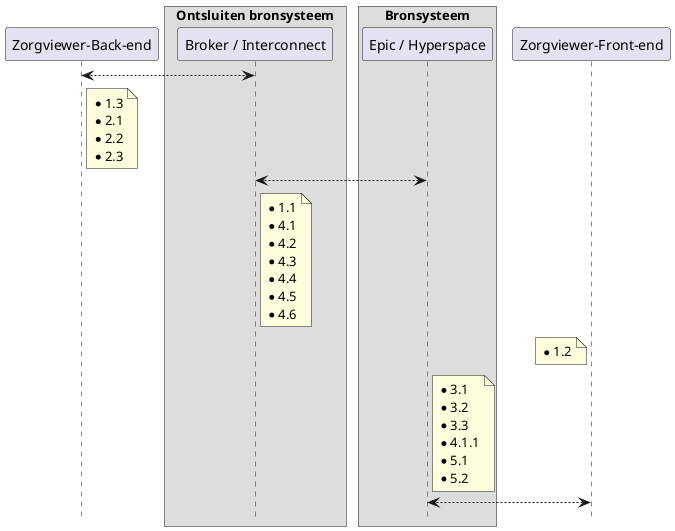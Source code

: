 @startuml
!pragma teoz true
hide footbox

participant "Zorgviewer-Back-end" as zvbe
box "Ontsluiten bronsysteem"
participant "Broker / Interconnect" as broker
end box
box "Bronsysteem"
participant "Epic / Hyperspace" as epic
end box
participant "Zorgviewer-Front-end" as zvfe

zvbe <--> broker
note right zvbe
* 1.3
* 2.1
* 2.2
* 2.3
end note
broker <--> epic
note right broker
* 1.1
* 4.1
* 4.2
* 4.3
* 4.4
* 4.5
* 4.6
end note
note left zvfe
* 1.2
end note
note right epic
* 3.1
* 3.2
* 3.3
* 4.1.1
* 5.1
* 5.2
end note
epic <--> zvfe

@enduml